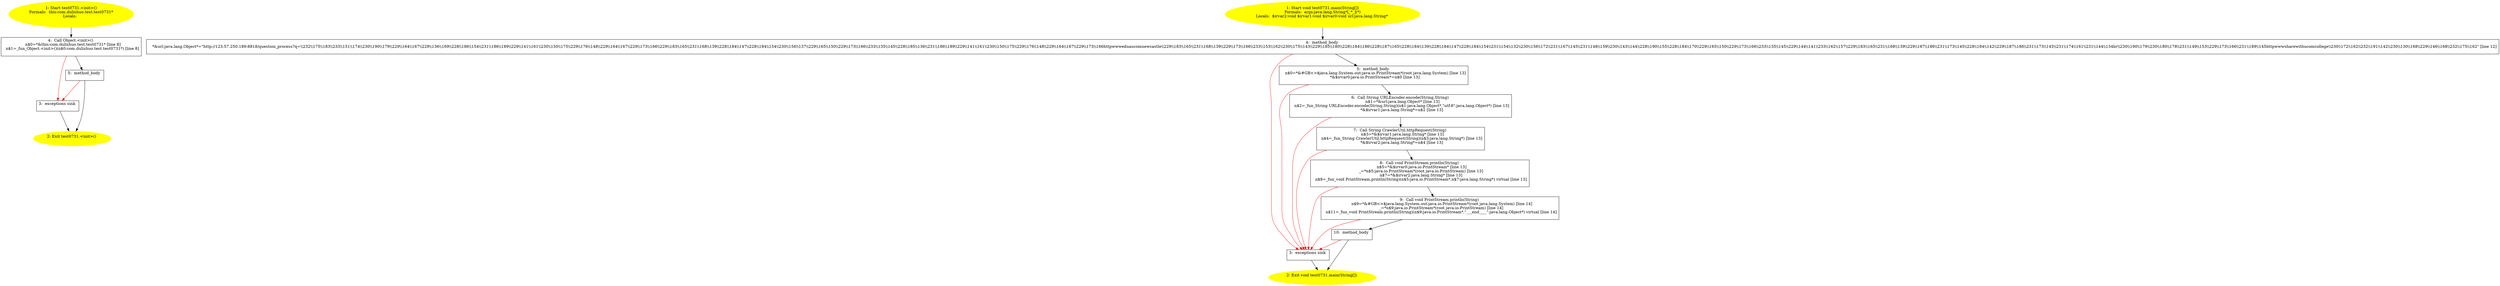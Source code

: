 /* @generated */
digraph cfg {
"com.dulishuo.test.test0731.<init>().3cd3595f3f03efafc887bd9ca1fe3947_1" [label="1: Start test0731.<init>()\nFormals:  this:com.dulishuo.test.test0731*\nLocals:  \n  " color=yellow style=filled]
	

	 "com.dulishuo.test.test0731.<init>().3cd3595f3f03efafc887bd9ca1fe3947_1" -> "com.dulishuo.test.test0731.<init>().3cd3595f3f03efafc887bd9ca1fe3947_4" ;
"com.dulishuo.test.test0731.<init>().3cd3595f3f03efafc887bd9ca1fe3947_2" [label="2: Exit test0731.<init>() \n  " color=yellow style=filled]
	

"com.dulishuo.test.test0731.<init>().3cd3595f3f03efafc887bd9ca1fe3947_3" [label="3:  exceptions sink \n  " shape="box"]
	

	 "com.dulishuo.test.test0731.<init>().3cd3595f3f03efafc887bd9ca1fe3947_3" -> "com.dulishuo.test.test0731.<init>().3cd3595f3f03efafc887bd9ca1fe3947_2" ;
"com.dulishuo.test.test0731.<init>().3cd3595f3f03efafc887bd9ca1fe3947_4" [label="4:  Call Object.<init>() \n   n$0=*&this:com.dulishuo.test.test0731* [line 8]\n  n$1=_fun_Object.<init>()(n$0:com.dulishuo.test.test0731*) [line 8]\n " shape="box"]
	

	 "com.dulishuo.test.test0731.<init>().3cd3595f3f03efafc887bd9ca1fe3947_4" -> "com.dulishuo.test.test0731.<init>().3cd3595f3f03efafc887bd9ca1fe3947_5" ;
	 "com.dulishuo.test.test0731.<init>().3cd3595f3f03efafc887bd9ca1fe3947_4" -> "com.dulishuo.test.test0731.<init>().3cd3595f3f03efafc887bd9ca1fe3947_3" [color="red" ];
"com.dulishuo.test.test0731.<init>().3cd3595f3f03efafc887bd9ca1fe3947_5" [label="5:  method_body \n  " shape="box"]
	

	 "com.dulishuo.test.test0731.<init>().3cd3595f3f03efafc887bd9ca1fe3947_5" -> "com.dulishuo.test.test0731.<init>().3cd3595f3f03efafc887bd9ca1fe3947_2" ;
	 "com.dulishuo.test.test0731.<init>().3cd3595f3f03efafc887bd9ca1fe3947_5" -> "com.dulishuo.test.test0731.<init>().3cd3595f3f03efafc887bd9ca1fe3947_3" [color="red" ];
"com.dulishuo.test.test0731.main(java.lang.String[]):void.efd8488aa3ea087e192e3c6184b73dd0_1" [label="1: Start void test0731.main(String[])\nFormals:  args:java.lang.String*[_*_](*)\nLocals:  $irvar2:void $irvar1:void $irvar0:void url:java.lang.String* \n  " color=yellow style=filled]
	

	 "com.dulishuo.test.test0731.main(java.lang.String[]):void.efd8488aa3ea087e192e3c6184b73dd0_1" -> "com.dulishuo.test.test0731.main(java.lang.String[]):void.efd8488aa3ea087e192e3c6184b73dd0_4" ;
"com.dulishuo.test.test0731.main(java.lang.String[]):void.efd8488aa3ea087e192e3c6184b73dd0_2" [label="2: Exit void test0731.main(String[]) \n  " color=yellow style=filled]
	

"com.dulishuo.test.test0731.main(java.lang.String[]):void.efd8488aa3ea087e192e3c6184b73dd0_3" [label="3:  exceptions sink \n  " shape="box"]
	

	 "com.dulishuo.test.test0731.main(java.lang.String[]):void.efd8488aa3ea087e192e3c6184b73dd0_3" -> "com.dulishuo.test.test0731.main(java.lang.String[]):void.efd8488aa3ea087e192e3c6184b73dd0_2" ;
"com.dulishuo.test.test0731.main(java.lang.String[]):void.efd8488aa3ea087e192e3c6184b73dd0_4" [label="4:  method_body \n   *&url:java.lang.Object*=\"http://123.57.250.189:8818/question_process?q=\\\\232\\\\175\\\\183\\\\233\\\\151\\\\174\\\\230\\\\190\\\\179\\\\229\\\\164\\\\167\\\\229\\\\136\\\\169\\\\228\\\\186\\\\154\\\\231\\\\186\\\\189\\\\229\\\\141\\\\161\\\\230\\\\150\\\\175\\\\229\\\\176\\\\148\\\\229\\\\164\\\\167\\\\229\\\\173\\\\166\\\\229\\\\183\\\\165\\\\231\\\\168\\\\139\\\\228\\\\184\\\\147\\\\228\\\\184\\\\154\\\\230\\\\156\\\\137\\\\229\\\\165\\\\150\\\\229\\\\173\\\\166\\\\233\\\\135\\\\145\\\\228\\\\185\\\\136\\\\231\\\\186\\\\189\\\\229\\\\141\\\\161\\\\230\\\\150\\\\175\\\\229\\\\176\\\\148\\\\229\\\\164\\\\167\\\\229\\\\173\\\\166httpwwweduaucomnewcastle\\\\229\\\\183\\\\165\\\\231\\\\168\\\\139\\\\229\\\\173\\\\166\\\\233\\\\153\\\\162\\\\230\\\\175\\\\143\\\\229\\\\185\\\\180\\\\228\\\\184\\\\186\\\\228\\\\187\\\\165\\\\228\\\\184\\\\139\\\\228\\\\184\\\\147\\\\228\\\\184\\\\154\\\\231\\\\154\\\\132\\\\230\\\\156\\\\172\\\\231\\\\167\\\\145\\\\231\\\\148\\\\159\\\\230\\\\143\\\\144\\\\228\\\\190\\\\155\\\\228\\\\184\\\\170\\\\229\\\\165\\\\150\\\\229\\\\173\\\\166\\\\233\\\\135\\\\145\\\\229\\\\144\\\\141\\\\233\\\\162\\\\157\\\\229\\\\183\\\\165\\\\231\\\\168\\\\139\\\\229\\\\187\\\\186\\\\231\\\\173\\\\145\\\\228\\\\184\\\\142\\\\229\\\\187\\\\186\\\\231\\\\173\\\\145\\\\231\\\\174\\\\161\\\\231\\\\144\\\\134br\\\\230\\\\190\\\\179\\\\230\\\\180\\\\178\\\\231\\\\149\\\\153\\\\229\\\\173\\\\166\\\\231\\\\189\\\\145httpwwwsharewithucomcollege\\\\230\\\\172\\\\162\\\\232\\\\191\\\\142\\\\230\\\\130\\\\168\\\\229\\\\146\\\\168\\\\232\\\\175\\\\162\" [line 12]\n " shape="box"]
	

	 "com.dulishuo.test.test0731.main(java.lang.String[]):void.efd8488aa3ea087e192e3c6184b73dd0_4" -> "com.dulishuo.test.test0731.main(java.lang.String[]):void.efd8488aa3ea087e192e3c6184b73dd0_5" ;
	 "com.dulishuo.test.test0731.main(java.lang.String[]):void.efd8488aa3ea087e192e3c6184b73dd0_4" -> "com.dulishuo.test.test0731.main(java.lang.String[]):void.efd8488aa3ea087e192e3c6184b73dd0_3" [color="red" ];
"com.dulishuo.test.test0731.main(java.lang.String[]):void.efd8488aa3ea087e192e3c6184b73dd0_5" [label="5:  method_body \n   n$0=*&#GB<>$java.lang.System.out:java.io.PrintStream*(root java.lang.System) [line 13]\n  *&$irvar0:java.io.PrintStream*=n$0 [line 13]\n " shape="box"]
	

	 "com.dulishuo.test.test0731.main(java.lang.String[]):void.efd8488aa3ea087e192e3c6184b73dd0_5" -> "com.dulishuo.test.test0731.main(java.lang.String[]):void.efd8488aa3ea087e192e3c6184b73dd0_6" ;
	 "com.dulishuo.test.test0731.main(java.lang.String[]):void.efd8488aa3ea087e192e3c6184b73dd0_5" -> "com.dulishuo.test.test0731.main(java.lang.String[]):void.efd8488aa3ea087e192e3c6184b73dd0_3" [color="red" ];
"com.dulishuo.test.test0731.main(java.lang.String[]):void.efd8488aa3ea087e192e3c6184b73dd0_6" [label="6:  Call String URLEncoder.encode(String,String) \n   n$1=*&url:java.lang.Object* [line 13]\n  n$2=_fun_String URLEncoder.encode(String,String)(n$1:java.lang.Object*,\"utf-8\":java.lang.Object*) [line 13]\n  *&$irvar1:java.lang.String*=n$2 [line 13]\n " shape="box"]
	

	 "com.dulishuo.test.test0731.main(java.lang.String[]):void.efd8488aa3ea087e192e3c6184b73dd0_6" -> "com.dulishuo.test.test0731.main(java.lang.String[]):void.efd8488aa3ea087e192e3c6184b73dd0_7" ;
	 "com.dulishuo.test.test0731.main(java.lang.String[]):void.efd8488aa3ea087e192e3c6184b73dd0_6" -> "com.dulishuo.test.test0731.main(java.lang.String[]):void.efd8488aa3ea087e192e3c6184b73dd0_3" [color="red" ];
"com.dulishuo.test.test0731.main(java.lang.String[]):void.efd8488aa3ea087e192e3c6184b73dd0_7" [label="7:  Call String CrawlerUtil.httpRequest(String) \n   n$3=*&$irvar1:java.lang.String* [line 13]\n  n$4=_fun_String CrawlerUtil.httpRequest(String)(n$3:java.lang.String*) [line 13]\n  *&$irvar2:java.lang.String*=n$4 [line 13]\n " shape="box"]
	

	 "com.dulishuo.test.test0731.main(java.lang.String[]):void.efd8488aa3ea087e192e3c6184b73dd0_7" -> "com.dulishuo.test.test0731.main(java.lang.String[]):void.efd8488aa3ea087e192e3c6184b73dd0_8" ;
	 "com.dulishuo.test.test0731.main(java.lang.String[]):void.efd8488aa3ea087e192e3c6184b73dd0_7" -> "com.dulishuo.test.test0731.main(java.lang.String[]):void.efd8488aa3ea087e192e3c6184b73dd0_3" [color="red" ];
"com.dulishuo.test.test0731.main(java.lang.String[]):void.efd8488aa3ea087e192e3c6184b73dd0_8" [label="8:  Call void PrintStream.println(String) \n   n$5=*&$irvar0:java.io.PrintStream* [line 13]\n  _=*n$5:java.io.PrintStream*(root java.io.PrintStream) [line 13]\n  n$7=*&$irvar2:java.lang.String* [line 13]\n  n$8=_fun_void PrintStream.println(String)(n$5:java.io.PrintStream*,n$7:java.lang.String*) virtual [line 13]\n " shape="box"]
	

	 "com.dulishuo.test.test0731.main(java.lang.String[]):void.efd8488aa3ea087e192e3c6184b73dd0_8" -> "com.dulishuo.test.test0731.main(java.lang.String[]):void.efd8488aa3ea087e192e3c6184b73dd0_9" ;
	 "com.dulishuo.test.test0731.main(java.lang.String[]):void.efd8488aa3ea087e192e3c6184b73dd0_8" -> "com.dulishuo.test.test0731.main(java.lang.String[]):void.efd8488aa3ea087e192e3c6184b73dd0_3" [color="red" ];
"com.dulishuo.test.test0731.main(java.lang.String[]):void.efd8488aa3ea087e192e3c6184b73dd0_9" [label="9:  Call void PrintStream.println(String) \n   n$9=*&#GB<>$java.lang.System.out:java.io.PrintStream*(root java.lang.System) [line 14]\n  _=*n$9:java.io.PrintStream*(root java.io.PrintStream) [line 14]\n  n$11=_fun_void PrintStream.println(String)(n$9:java.io.PrintStream*,\"___end____\":java.lang.Object*) virtual [line 14]\n " shape="box"]
	

	 "com.dulishuo.test.test0731.main(java.lang.String[]):void.efd8488aa3ea087e192e3c6184b73dd0_9" -> "com.dulishuo.test.test0731.main(java.lang.String[]):void.efd8488aa3ea087e192e3c6184b73dd0_10" ;
	 "com.dulishuo.test.test0731.main(java.lang.String[]):void.efd8488aa3ea087e192e3c6184b73dd0_9" -> "com.dulishuo.test.test0731.main(java.lang.String[]):void.efd8488aa3ea087e192e3c6184b73dd0_3" [color="red" ];
"com.dulishuo.test.test0731.main(java.lang.String[]):void.efd8488aa3ea087e192e3c6184b73dd0_10" [label="10:  method_body \n  " shape="box"]
	

	 "com.dulishuo.test.test0731.main(java.lang.String[]):void.efd8488aa3ea087e192e3c6184b73dd0_10" -> "com.dulishuo.test.test0731.main(java.lang.String[]):void.efd8488aa3ea087e192e3c6184b73dd0_2" ;
	 "com.dulishuo.test.test0731.main(java.lang.String[]):void.efd8488aa3ea087e192e3c6184b73dd0_10" -> "com.dulishuo.test.test0731.main(java.lang.String[]):void.efd8488aa3ea087e192e3c6184b73dd0_3" [color="red" ];
}
